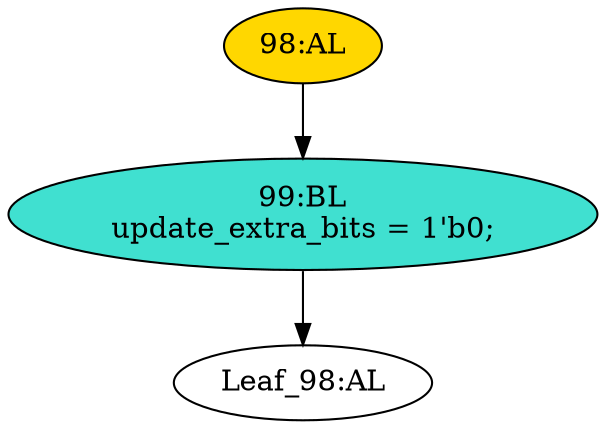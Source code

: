 strict digraph "" {
	node [label="\N"];
	"98:AL"	 [ast="<pyverilog.vparser.ast.Always object at 0x7fd311d7d590>",
		clk_sens=False,
		fillcolor=gold,
		label="98:AL",
		sens="['x', 'y', 'direction']",
		statements="[]",
		style=filled,
		typ=Always,
		use_var="[]"];
	"99:BL"	 [ast="<pyverilog.vparser.ast.Block object at 0x7fd311d7d790>",
		fillcolor=turquoise,
		label="99:BL
update_extra_bits = 1'b0;",
		statements="[<pyverilog.vparser.ast.BlockingSubstitution object at 0x7fd311d7d7d0>]",
		style=filled,
		typ=Block];
	"98:AL" -> "99:BL"	 [cond="[]",
		lineno=None];
	"Leaf_98:AL"	 [def_var="['update_extra_bits']",
		label="Leaf_98:AL"];
	"99:BL" -> "Leaf_98:AL"	 [cond="[]",
		lineno=None];
}

